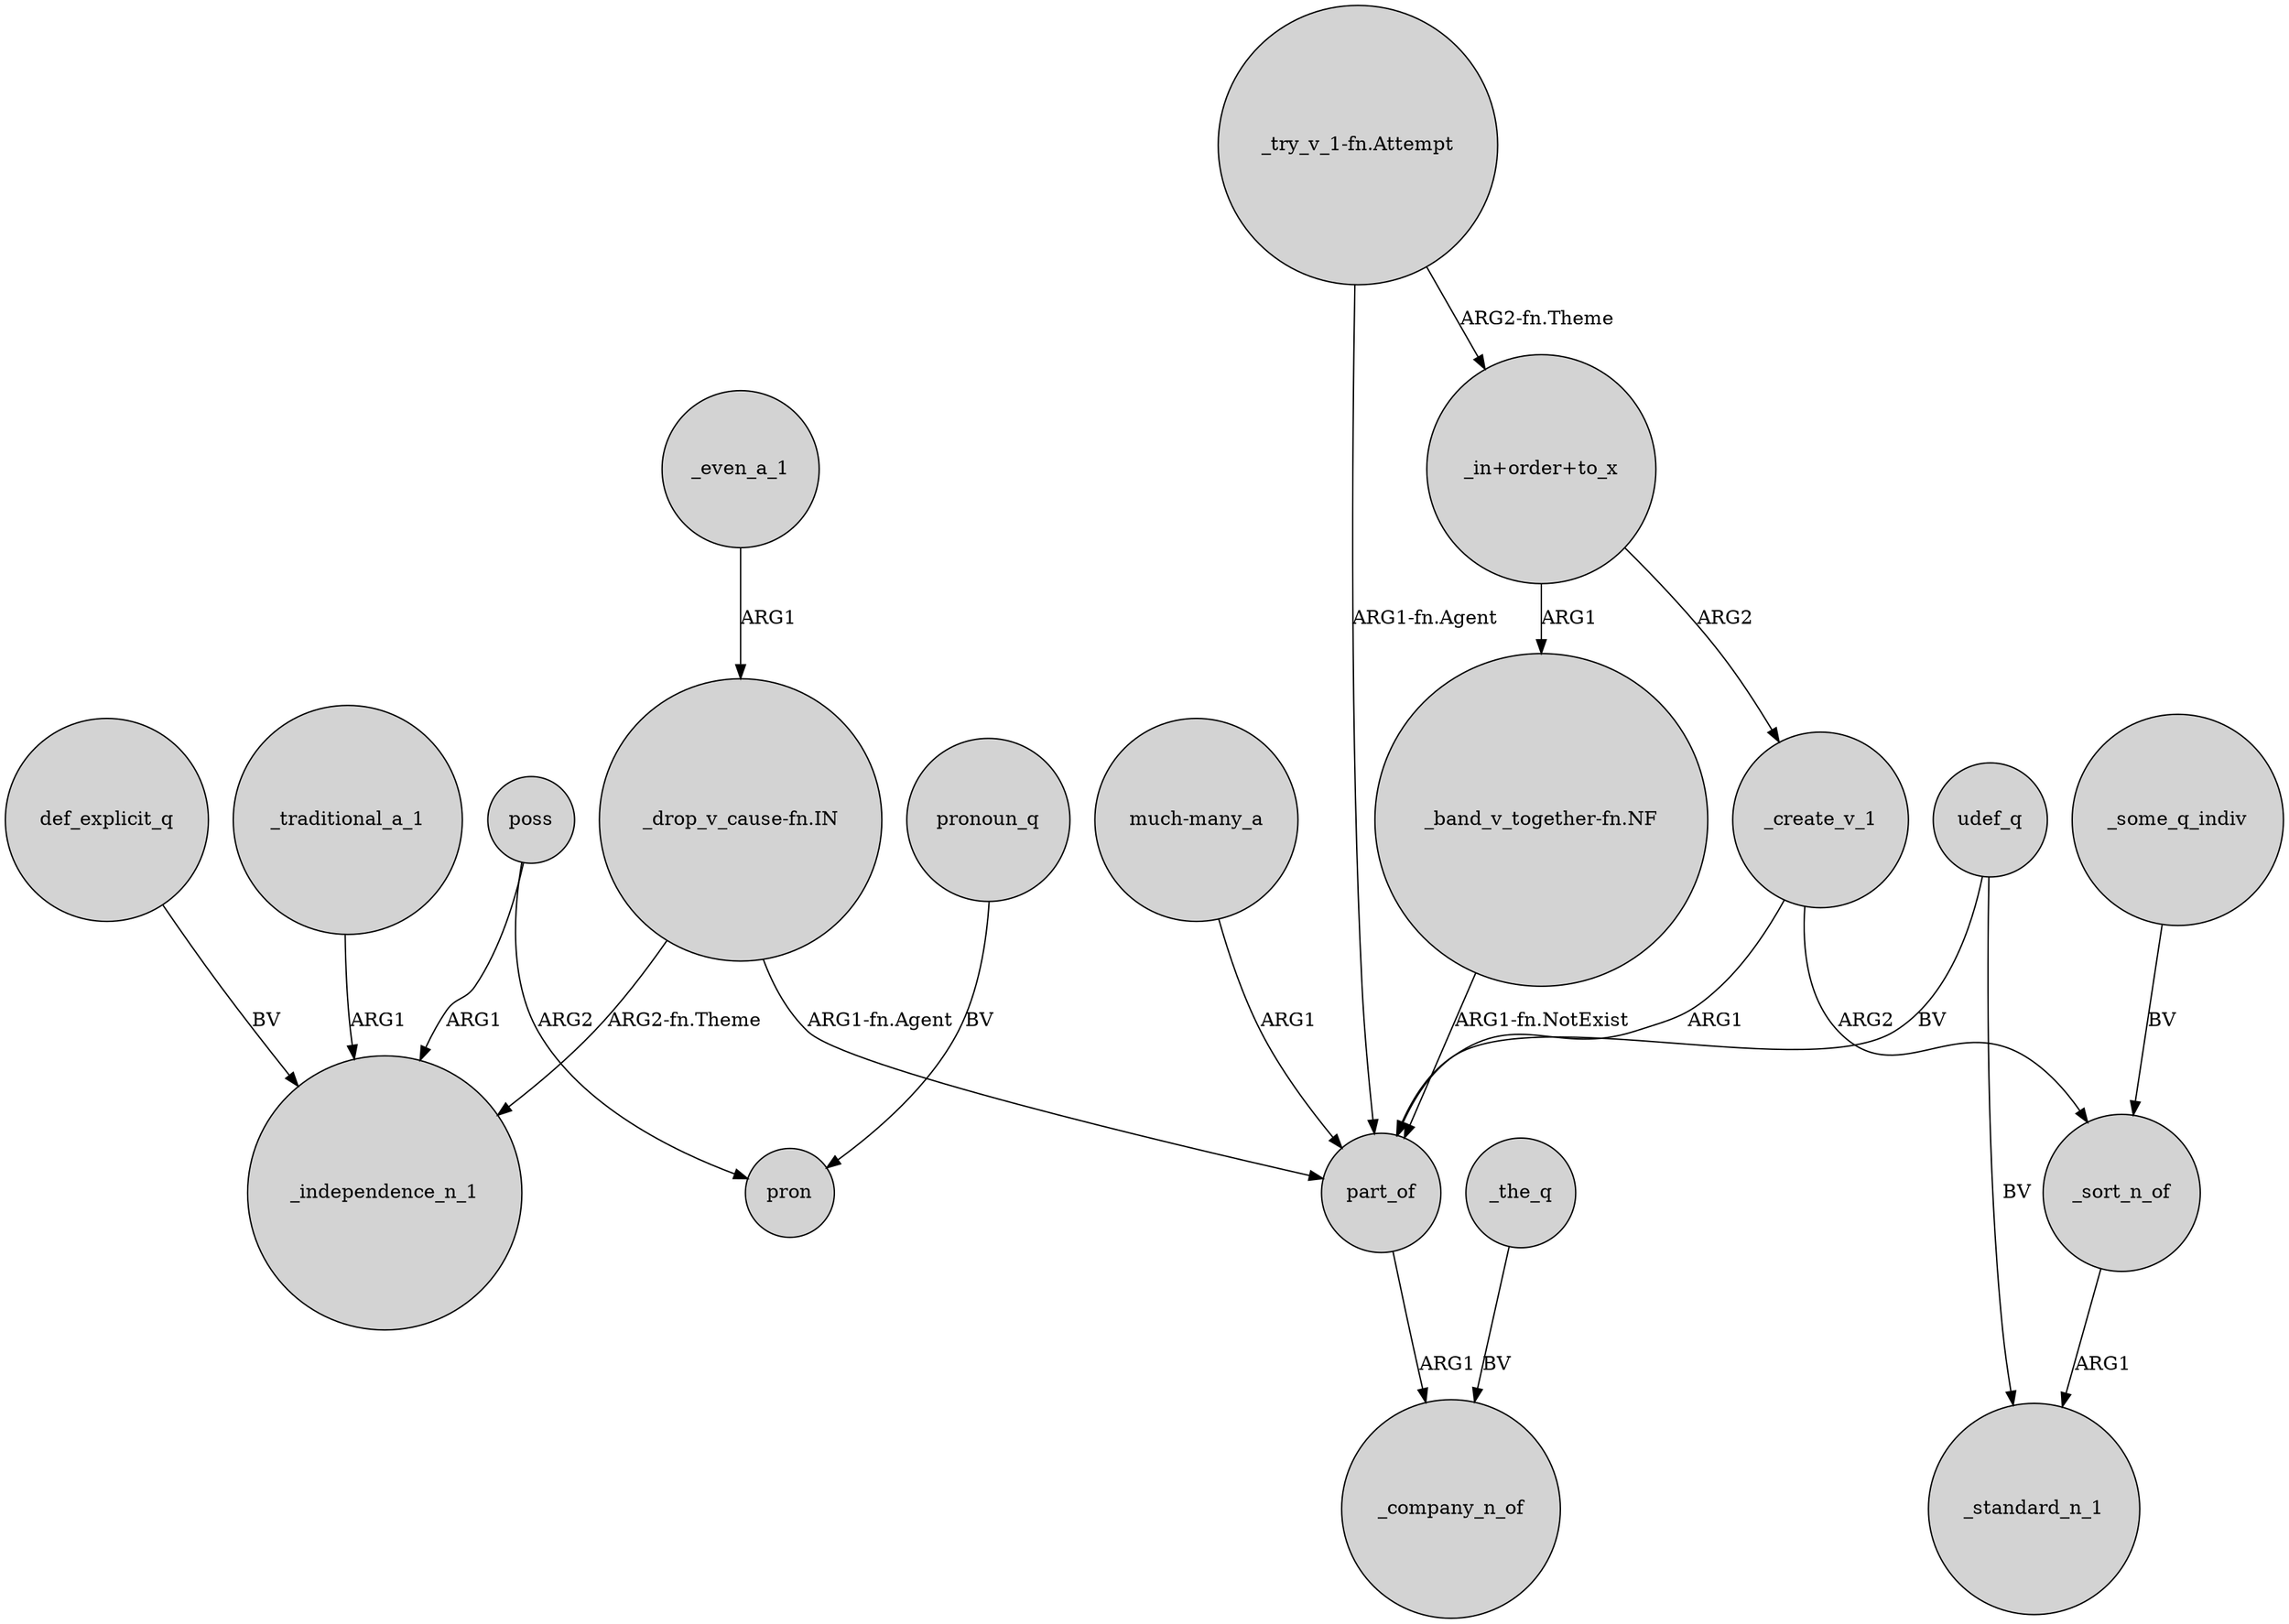 digraph {
	node [shape=circle style=filled]
	def_explicit_q -> _independence_n_1 [label=BV]
	udef_q -> part_of [label=BV]
	poss -> pron [label=ARG2]
	_some_q_indiv -> _sort_n_of [label=BV]
	"much-many_a" -> part_of [label=ARG1]
	_create_v_1 -> _sort_n_of [label=ARG2]
	_sort_n_of -> _standard_n_1 [label=ARG1]
	"_try_v_1-fn.Attempt" -> "_in+order+to_x" [label="ARG2-fn.Theme"]
	_the_q -> _company_n_of [label=BV]
	pronoun_q -> pron [label=BV]
	"_drop_v_cause-fn.IN" -> part_of [label="ARG1-fn.Agent"]
	"_try_v_1-fn.Attempt" -> part_of [label="ARG1-fn.Agent"]
	_even_a_1 -> "_drop_v_cause-fn.IN" [label=ARG1]
	part_of -> _company_n_of [label=ARG1]
	_create_v_1 -> part_of [label=ARG1]
	poss -> _independence_n_1 [label=ARG1]
	"_band_v_together-fn.NF" -> part_of [label="ARG1-fn.NotExist"]
	"_in+order+to_x" -> "_band_v_together-fn.NF" [label=ARG1]
	_traditional_a_1 -> _independence_n_1 [label=ARG1]
	udef_q -> _standard_n_1 [label=BV]
	"_in+order+to_x" -> _create_v_1 [label=ARG2]
	"_drop_v_cause-fn.IN" -> _independence_n_1 [label="ARG2-fn.Theme"]
}
